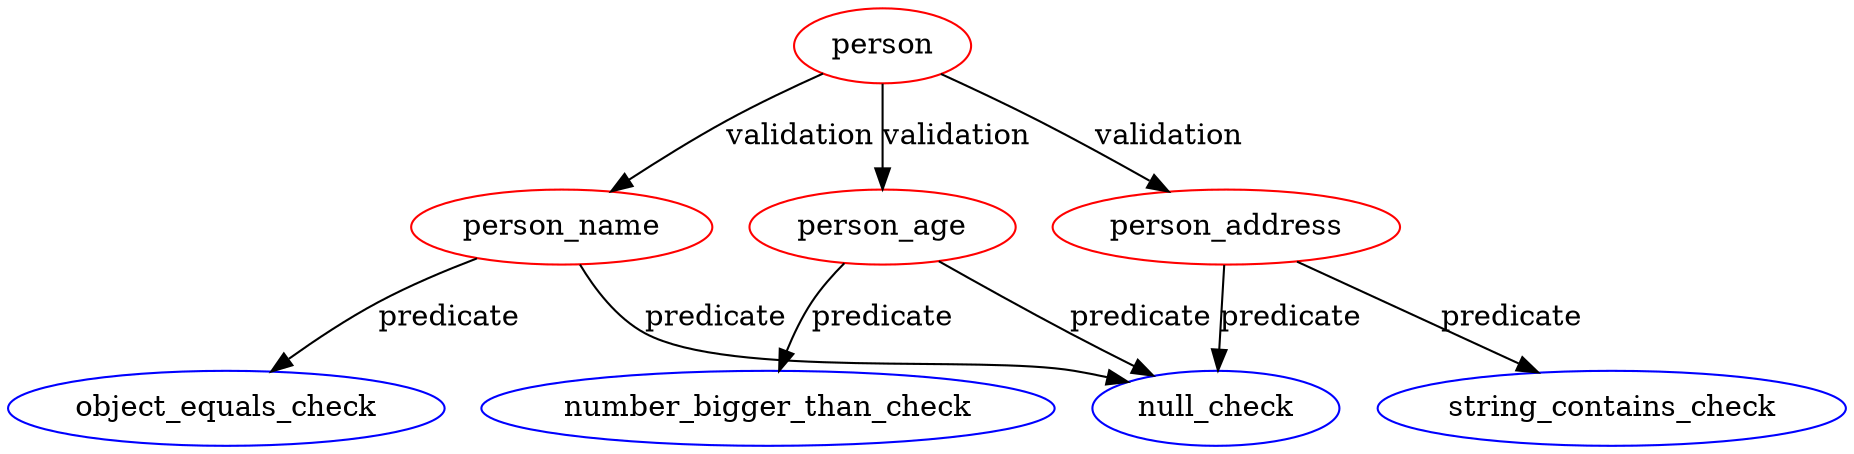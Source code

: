 digraph Person {
person [color = "red"]
person_name [color = "red"]
person_age [color = "red"]
person_address [color = "red"]

null_check [color = "blue"]
object_equals_check [color = "blue"]
number_bigger_than_check [color = "blue"]
string_contains_check [color = "blue"]

person -> {person_name, person_age, person_address} [stype = bold, label= "validation"];
person_name -> {null_check, object_equals_check} [stype = bold, label = "predicate"];
person_age -> {null_check, number_bigger_than_check} [stype= bold, label = "predicate"];
person_address -> {null_check, string_contains_check} [stype = bold, label = "predicate"];
}